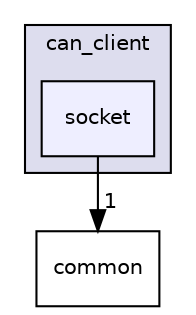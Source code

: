 digraph "modules/drivers/canbus/can_client/socket" {
  compound=true
  node [ fontsize="10", fontname="Helvetica"];
  edge [ labelfontsize="10", labelfontname="Helvetica"];
  subgraph clusterdir_c2d7962d4ce0d329d56f66f204c70aab {
    graph [ bgcolor="#ddddee", pencolor="black", label="can_client" fontname="Helvetica", fontsize="10", URL="dir_c2d7962d4ce0d329d56f66f204c70aab.html"]
  dir_220b21bd29c187bc1ced92fe3c1bb1e4 [shape=box, label="socket", style="filled", fillcolor="#eeeeff", pencolor="black", URL="dir_220b21bd29c187bc1ced92fe3c1bb1e4.html"];
  }
  dir_89e2469f18c5e5da51766ec9b3e212fa [shape=box label="common" URL="dir_89e2469f18c5e5da51766ec9b3e212fa.html"];
  dir_220b21bd29c187bc1ced92fe3c1bb1e4->dir_89e2469f18c5e5da51766ec9b3e212fa [headlabel="1", labeldistance=1.5 headhref="dir_000099_000101.html"];
}
